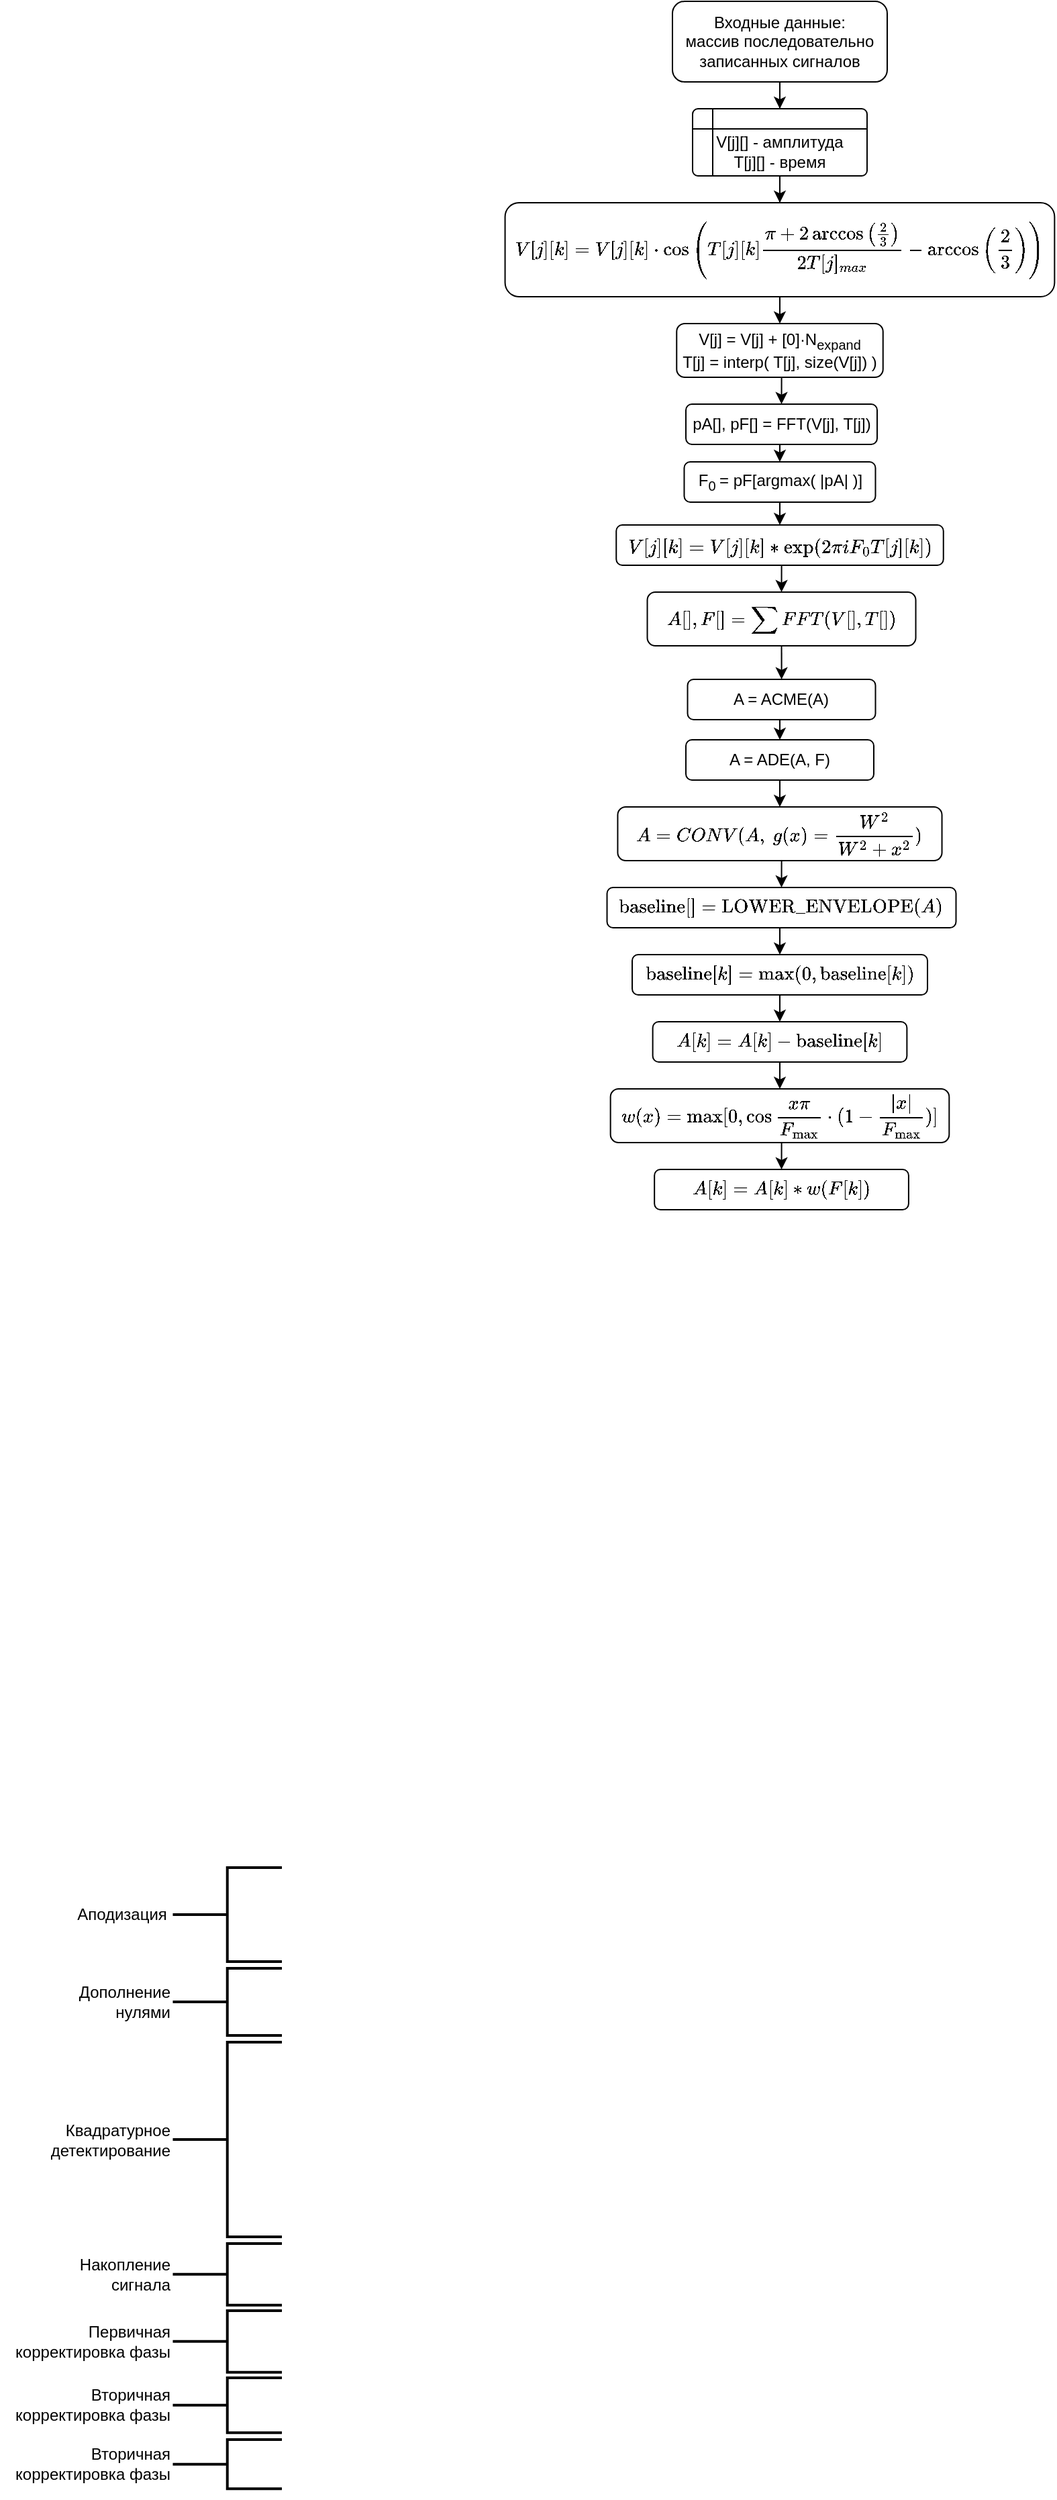 <mxfile version="13.10.5" type="device"><diagram id="C5RBs43oDa-KdzZeNtuy" name="Page-1"><mxGraphModel dx="1078" dy="464" grid="1" gridSize="10" guides="1" tooltips="1" connect="1" arrows="1" fold="1" page="0" pageScale="1" pageWidth="827" pageHeight="1169" math="1" shadow="0"><root><mxCell id="WIyWlLk6GJQsqaUBKTNV-0"/><mxCell id="WIyWlLk6GJQsqaUBKTNV-1" parent="WIyWlLk6GJQsqaUBKTNV-0"/><mxCell id="m1tSVag4i7gCfTnC-sr6-1" value="" style="edgeStyle=orthogonalEdgeStyle;rounded=0;orthogonalLoop=1;jettySize=auto;html=1;" edge="1" parent="WIyWlLk6GJQsqaUBKTNV-1" source="WIyWlLk6GJQsqaUBKTNV-3" target="m1tSVag4i7gCfTnC-sr6-0"><mxGeometry relative="1" as="geometry"/></mxCell><mxCell id="WIyWlLk6GJQsqaUBKTNV-3" value="Входные данные:&lt;br&gt;массив последовательно записанных сигналов" style="rounded=1;whiteSpace=wrap;html=1;fontSize=12;glass=0;strokeWidth=1;shadow=0;" parent="WIyWlLk6GJQsqaUBKTNV-1" vertex="1"><mxGeometry x="150" y="20" width="160" height="60" as="geometry"/></mxCell><mxCell id="m1tSVag4i7gCfTnC-sr6-29" style="edgeStyle=orthogonalEdgeStyle;rounded=0;orthogonalLoop=1;jettySize=auto;html=1;exitX=0.5;exitY=1;exitDx=0;exitDy=0;" edge="1" parent="WIyWlLk6GJQsqaUBKTNV-1" source="m1tSVag4i7gCfTnC-sr6-0" target="m1tSVag4i7gCfTnC-sr6-5"><mxGeometry relative="1" as="geometry"/></mxCell><mxCell id="m1tSVag4i7gCfTnC-sr6-0" value="&lt;span style=&quot;font-weight: normal&quot;&gt;&lt;br&gt;V[j][] - амплитуда&lt;br&gt;T[j][] - время&lt;/span&gt;" style="shape=internalStorage;whiteSpace=wrap;html=1;dx=15;dy=15;rounded=1;arcSize=8;strokeWidth=1;verticalAlign=middle;fontStyle=1" vertex="1" parent="WIyWlLk6GJQsqaUBKTNV-1"><mxGeometry x="165" y="100" width="130" height="50" as="geometry"/></mxCell><mxCell id="m1tSVag4i7gCfTnC-sr6-33" style="edgeStyle=orthogonalEdgeStyle;rounded=0;orthogonalLoop=1;jettySize=auto;html=1;exitX=0.5;exitY=1;exitDx=0;exitDy=0;entryX=0.5;entryY=0;entryDx=0;entryDy=0;" edge="1" parent="WIyWlLk6GJQsqaUBKTNV-1" source="m1tSVag4i7gCfTnC-sr6-5" target="m1tSVag4i7gCfTnC-sr6-31"><mxGeometry relative="1" as="geometry"/></mxCell><mxCell id="m1tSVag4i7gCfTnC-sr6-5" value="&lt;font style=&quot;font-size: 12px&quot;&gt;$$V[j][k] = V[j][k] \cdot \cos\left(T[j][k]\frac{\pi+2\arccos\left(\frac{2}{3}\right)}{2T[j]_{max}}-\arccos\left(\frac{2}{3}\right)\right)$$&lt;/font&gt;" style="rounded=1;whiteSpace=wrap;html=1;strokeWidth=1;align=center;" vertex="1" parent="WIyWlLk6GJQsqaUBKTNV-1"><mxGeometry x="25.29" y="170" width="409.39" height="70" as="geometry"/></mxCell><mxCell id="m1tSVag4i7gCfTnC-sr6-55" style="edgeStyle=orthogonalEdgeStyle;rounded=0;orthogonalLoop=1;jettySize=auto;html=1;exitX=0.5;exitY=1;exitDx=0;exitDy=0;entryX=0.5;entryY=0;entryDx=0;entryDy=0;" edge="1" parent="WIyWlLk6GJQsqaUBKTNV-1" source="m1tSVag4i7gCfTnC-sr6-8" target="m1tSVag4i7gCfTnC-sr6-23"><mxGeometry relative="1" as="geometry"/></mxCell><mxCell id="m1tSVag4i7gCfTnC-sr6-8" value="&lt;p style=&quot;margin: 0px ; font-stretch: normal ; line-height: normal ; font-family: &amp;quot;helvetica neue&amp;quot;&quot;&gt;&lt;font style=&quot;font-size: 12px&quot;&gt;$$V[j][k] = V[j][k] * \exp(2\pi i F_0T[j][k])$$&lt;/font&gt;&lt;/p&gt;" style="rounded=1;whiteSpace=wrap;html=1;strokeWidth=1;fontStyle=1" vertex="1" parent="WIyWlLk6GJQsqaUBKTNV-1"><mxGeometry x="108.13" y="410" width="243.75" height="30" as="geometry"/></mxCell><mxCell id="m1tSVag4i7gCfTnC-sr6-13" style="edgeStyle=orthogonalEdgeStyle;rounded=0;orthogonalLoop=1;jettySize=auto;html=1;exitX=0.5;exitY=1;exitDx=0;exitDy=0;entryX=0.5;entryY=0;entryDx=0;entryDy=0;" edge="1" parent="WIyWlLk6GJQsqaUBKTNV-1" source="m1tSVag4i7gCfTnC-sr6-30" target="m1tSVag4i7gCfTnC-sr6-24"><mxGeometry relative="1" as="geometry"><mxPoint x="229.995" y="350" as="sourcePoint"/></mxGeometry></mxCell><mxCell id="m1tSVag4i7gCfTnC-sr6-16" value="" style="group" vertex="1" connectable="0" parent="WIyWlLk6GJQsqaUBKTNV-1"><mxGeometry x="-280" y="1410" width="139" height="70" as="geometry"/></mxCell><mxCell id="m1tSVag4i7gCfTnC-sr6-14" value="" style="strokeWidth=2;html=1;shape=mxgraph.flowchart.annotation_2;align=left;labelPosition=right;pointerEvents=1;" vertex="1" parent="m1tSVag4i7gCfTnC-sr6-16"><mxGeometry x="57.75" width="81.25" height="70" as="geometry"/></mxCell><mxCell id="m1tSVag4i7gCfTnC-sr6-15" value="Аподизация" style="text;html=1;strokeColor=none;fillColor=none;align=center;verticalAlign=middle;whiteSpace=wrap;rounded=0;" vertex="1" parent="m1tSVag4i7gCfTnC-sr6-16"><mxGeometry y="31.652" width="40" height="6.087" as="geometry"/></mxCell><mxCell id="m1tSVag4i7gCfTnC-sr6-17" value="" style="group;align=right;" vertex="1" connectable="0" parent="WIyWlLk6GJQsqaUBKTNV-1"><mxGeometry x="-280" y="1485" width="139" height="60" as="geometry"/></mxCell><mxCell id="m1tSVag4i7gCfTnC-sr6-18" value="" style="strokeWidth=2;html=1;shape=mxgraph.flowchart.annotation_2;align=left;labelPosition=right;pointerEvents=1;" vertex="1" parent="m1tSVag4i7gCfTnC-sr6-17"><mxGeometry x="57.75" width="81.25" height="50" as="geometry"/></mxCell><mxCell id="m1tSVag4i7gCfTnC-sr6-19" value="Дополнение нулями" style="text;html=1;strokeColor=none;fillColor=none;align=right;verticalAlign=middle;whiteSpace=wrap;rounded=0;" vertex="1" parent="m1tSVag4i7gCfTnC-sr6-17"><mxGeometry x="-22.25" y="6.31" width="80" height="37.39" as="geometry"/></mxCell><mxCell id="m1tSVag4i7gCfTnC-sr6-26" style="edgeStyle=orthogonalEdgeStyle;rounded=0;orthogonalLoop=1;jettySize=auto;html=1;exitX=0.5;exitY=1;exitDx=0;exitDy=0;entryX=0.5;entryY=0;entryDx=0;entryDy=0;" edge="1" parent="WIyWlLk6GJQsqaUBKTNV-1" source="m1tSVag4i7gCfTnC-sr6-24" target="m1tSVag4i7gCfTnC-sr6-8"><mxGeometry relative="1" as="geometry"/></mxCell><mxCell id="m1tSVag4i7gCfTnC-sr6-24" value="F&lt;sub&gt;0&amp;nbsp;&lt;/sub&gt;= pF[argmax( |pA| )]" style="rounded=1;whiteSpace=wrap;html=1;strokeWidth=1;" vertex="1" parent="WIyWlLk6GJQsqaUBKTNV-1"><mxGeometry x="158.75" y="363" width="142.5" height="30" as="geometry"/></mxCell><mxCell id="m1tSVag4i7gCfTnC-sr6-30" value="pA[], pF[] = FFT(V[j], T[j])" style="rounded=1;whiteSpace=wrap;html=1;strokeWidth=1;" vertex="1" parent="WIyWlLk6GJQsqaUBKTNV-1"><mxGeometry x="160.01" y="320" width="142.5" height="30" as="geometry"/></mxCell><mxCell id="m1tSVag4i7gCfTnC-sr6-34" style="edgeStyle=orthogonalEdgeStyle;rounded=0;orthogonalLoop=1;jettySize=auto;html=1;exitX=0.5;exitY=1;exitDx=0;exitDy=0;entryX=0.5;entryY=0;entryDx=0;entryDy=0;" edge="1" parent="WIyWlLk6GJQsqaUBKTNV-1" source="m1tSVag4i7gCfTnC-sr6-31" target="m1tSVag4i7gCfTnC-sr6-30"><mxGeometry relative="1" as="geometry"/></mxCell><mxCell id="m1tSVag4i7gCfTnC-sr6-31" value="V[j] = V[j] + [0]&lt;span style=&quot;color: rgba(0 , 0 , 0 , 0) ; font-family: monospace ; font-size: 0px&quot;&gt;%3CmxGraphModel%3E%3Croot%3E%3CmxCell%20id%3D%220%22%2F%3E%3CmxCell%20id%3D%221%22%20parent%3D%220%22%2F%3E%3CmxCell%20id%3D%222%22%20value%3D%22a%20%3D%20acos(2%2F3)%26lt%3Bbr%26gt%3BV%5Bk%5D%20%3D%20V%5Bk%5D%20*%20cos(%20t%26lt%3Bsub%26gt%3Bk%26lt%3B%2Fsub%26gt%3B%C2%B7(PI%20%2B%202a)%2F2t%26lt%3Bsub%26gt%3Bmax%26lt%3B%2Fsub%26gt%3B%20-%20a)%22%20style%3D%22rounded%3D1%3BwhiteSpace%3Dwrap%3Bhtml%3D1%3BstrokeWidth%3D1%3Balign%3Dcenter%3B%22%20vertex%3D%221%22%20parent%3D%221%22%3E%3CmxGeometry%20x%3D%22112.5%22%20y%3D%22290%22%20width%3D%22235%22%20height%3D%2240%22%20as%3D%22geometry%22%2F%3E%3C%2FmxCell%3E%3C%2Froot%3E%3C%2FmxGraphModel%3E&lt;/span&gt;·N&lt;sub&gt;expand&lt;/sub&gt;&lt;br&gt;T[j] = interp( T[j], size(V[j]) )" style="rounded=1;whiteSpace=wrap;html=1;strokeWidth=1;align=center;" vertex="1" parent="WIyWlLk6GJQsqaUBKTNV-1"><mxGeometry x="153.13" y="260" width="153.75" height="40" as="geometry"/></mxCell><mxCell id="m1tSVag4i7gCfTnC-sr6-35" value="" style="group;align=right;" vertex="1" connectable="0" parent="WIyWlLk6GJQsqaUBKTNV-1"><mxGeometry x="-280" y="1690" width="139" height="55" as="geometry"/></mxCell><mxCell id="m1tSVag4i7gCfTnC-sr6-36" value="" style="strokeWidth=2;html=1;shape=mxgraph.flowchart.annotation_2;align=left;labelPosition=right;pointerEvents=1;" vertex="1" parent="m1tSVag4i7gCfTnC-sr6-35"><mxGeometry x="57.75" width="81.25" height="45.833" as="geometry"/></mxCell><mxCell id="m1tSVag4i7gCfTnC-sr6-37" value="Накопление сигнала" style="text;html=1;strokeColor=none;fillColor=none;align=right;verticalAlign=middle;whiteSpace=wrap;rounded=0;" vertex="1" parent="m1tSVag4i7gCfTnC-sr6-35"><mxGeometry x="-22.25" y="5.784" width="80" height="34.274" as="geometry"/></mxCell><mxCell id="m1tSVag4i7gCfTnC-sr6-38" value="" style="group" vertex="1" connectable="0" parent="WIyWlLk6GJQsqaUBKTNV-1"><mxGeometry x="-330" y="1540" width="189" height="145" as="geometry"/></mxCell><mxCell id="m1tSVag4i7gCfTnC-sr6-22" value="Квадратурное&lt;br&gt;детектирование" style="text;html=1;strokeColor=none;fillColor=none;align=right;verticalAlign=middle;whiteSpace=wrap;rounded=0;" vertex="1" parent="m1tSVag4i7gCfTnC-sr6-38"><mxGeometry y="50.5" width="107.75" height="45" as="geometry"/></mxCell><mxCell id="m1tSVag4i7gCfTnC-sr6-21" value="" style="strokeWidth=2;html=1;shape=mxgraph.flowchart.annotation_2;align=left;labelPosition=right;pointerEvents=1;" vertex="1" parent="m1tSVag4i7gCfTnC-sr6-38"><mxGeometry x="107.75" width="81.25" height="145" as="geometry"/></mxCell><mxCell id="m1tSVag4i7gCfTnC-sr6-49" style="edgeStyle=orthogonalEdgeStyle;rounded=0;orthogonalLoop=1;jettySize=auto;html=1;exitX=0.5;exitY=1;exitDx=0;exitDy=0;entryX=0.5;entryY=0;entryDx=0;entryDy=0;" edge="1" parent="WIyWlLk6GJQsqaUBKTNV-1" source="m1tSVag4i7gCfTnC-sr6-39" target="m1tSVag4i7gCfTnC-sr6-45"><mxGeometry relative="1" as="geometry"/></mxCell><mxCell id="m1tSVag4i7gCfTnC-sr6-39" value="A = ACME(A)" style="rounded=1;whiteSpace=wrap;html=1;strokeWidth=1;" vertex="1" parent="WIyWlLk6GJQsqaUBKTNV-1"><mxGeometry x="161.26" y="525" width="140" height="30" as="geometry"/></mxCell><mxCell id="m1tSVag4i7gCfTnC-sr6-42" value="" style="group;align=right;" vertex="1" connectable="0" parent="WIyWlLk6GJQsqaUBKTNV-1"><mxGeometry x="-280" y="1740" width="139" height="55" as="geometry"/></mxCell><mxCell id="m1tSVag4i7gCfTnC-sr6-43" value="" style="strokeWidth=2;html=1;shape=mxgraph.flowchart.annotation_2;align=left;labelPosition=right;pointerEvents=1;" vertex="1" parent="m1tSVag4i7gCfTnC-sr6-42"><mxGeometry x="57.75" width="81.25" height="45.833" as="geometry"/></mxCell><mxCell id="m1tSVag4i7gCfTnC-sr6-44" value="Первичная корректировка фазы" style="text;html=1;strokeColor=none;fillColor=none;align=right;verticalAlign=middle;whiteSpace=wrap;rounded=0;" vertex="1" parent="m1tSVag4i7gCfTnC-sr6-42"><mxGeometry x="-70" y="5.78" width="127.75" height="34.27" as="geometry"/></mxCell><mxCell id="m1tSVag4i7gCfTnC-sr6-51" style="edgeStyle=orthogonalEdgeStyle;rounded=0;orthogonalLoop=1;jettySize=auto;html=1;exitX=0.5;exitY=1;exitDx=0;exitDy=0;entryX=0.5;entryY=0;entryDx=0;entryDy=0;" edge="1" parent="WIyWlLk6GJQsqaUBKTNV-1" source="m1tSVag4i7gCfTnC-sr6-45" target="m1tSVag4i7gCfTnC-sr6-50"><mxGeometry relative="1" as="geometry"/></mxCell><mxCell id="m1tSVag4i7gCfTnC-sr6-45" value="A = ADE(A, F)" style="rounded=1;whiteSpace=wrap;html=1;strokeWidth=1;" vertex="1" parent="WIyWlLk6GJQsqaUBKTNV-1"><mxGeometry x="160.01" y="570" width="140" height="30" as="geometry"/></mxCell><mxCell id="m1tSVag4i7gCfTnC-sr6-46" value="" style="group;align=right;" vertex="1" connectable="0" parent="WIyWlLk6GJQsqaUBKTNV-1"><mxGeometry x="-280" y="1790" width="139" height="49" as="geometry"/></mxCell><mxCell id="m1tSVag4i7gCfTnC-sr6-47" value="" style="strokeWidth=2;html=1;shape=mxgraph.flowchart.annotation_2;align=left;labelPosition=right;pointerEvents=1;" vertex="1" parent="m1tSVag4i7gCfTnC-sr6-46"><mxGeometry x="57.75" width="81.25" height="40.833" as="geometry"/></mxCell><mxCell id="m1tSVag4i7gCfTnC-sr6-48" value="Вторичная корректировка фазы" style="text;html=1;strokeColor=none;fillColor=none;align=right;verticalAlign=middle;whiteSpace=wrap;rounded=0;" vertex="1" parent="m1tSVag4i7gCfTnC-sr6-46"><mxGeometry x="-70" y="5.149" width="127.75" height="30.531" as="geometry"/></mxCell><mxCell id="m1tSVag4i7gCfTnC-sr6-58" style="edgeStyle=orthogonalEdgeStyle;rounded=0;orthogonalLoop=1;jettySize=auto;html=1;exitX=0.5;exitY=1;exitDx=0;exitDy=0;entryX=0.5;entryY=0;entryDx=0;entryDy=0;" edge="1" parent="WIyWlLk6GJQsqaUBKTNV-1" source="m1tSVag4i7gCfTnC-sr6-50" target="m1tSVag4i7gCfTnC-sr6-56"><mxGeometry relative="1" as="geometry"/></mxCell><mxCell id="m1tSVag4i7gCfTnC-sr6-50" value="$$A = {CONV}(A,\ g(x)=\frac{W^2}{W^2+x^2})$$" style="rounded=1;whiteSpace=wrap;html=1;strokeWidth=1;fontStyle=1" vertex="1" parent="WIyWlLk6GJQsqaUBKTNV-1"><mxGeometry x="109.21" y="620" width="241.57" height="40" as="geometry"/></mxCell><mxCell id="m1tSVag4i7gCfTnC-sr6-52" value="" style="group;align=right;" vertex="1" connectable="0" parent="WIyWlLk6GJQsqaUBKTNV-1"><mxGeometry x="-280" y="1836" width="139" height="44" as="geometry"/></mxCell><mxCell id="m1tSVag4i7gCfTnC-sr6-53" value="" style="strokeWidth=2;html=1;shape=mxgraph.flowchart.annotation_2;align=left;labelPosition=right;pointerEvents=1;" vertex="1" parent="m1tSVag4i7gCfTnC-sr6-52"><mxGeometry x="57.75" width="81.25" height="36.667" as="geometry"/></mxCell><mxCell id="m1tSVag4i7gCfTnC-sr6-54" value="Вторичная корректировка фазы" style="text;html=1;strokeColor=none;fillColor=none;align=right;verticalAlign=middle;whiteSpace=wrap;rounded=0;" vertex="1" parent="m1tSVag4i7gCfTnC-sr6-52"><mxGeometry x="-70" y="4.624" width="127.75" height="27.416" as="geometry"/></mxCell><mxCell id="m1tSVag4i7gCfTnC-sr6-59" style="edgeStyle=orthogonalEdgeStyle;rounded=0;orthogonalLoop=1;jettySize=auto;html=1;exitX=0.5;exitY=1;exitDx=0;exitDy=0;entryX=0.5;entryY=0;entryDx=0;entryDy=0;" edge="1" parent="WIyWlLk6GJQsqaUBKTNV-1" source="m1tSVag4i7gCfTnC-sr6-56" target="m1tSVag4i7gCfTnC-sr6-57"><mxGeometry relative="1" as="geometry"/></mxCell><mxCell id="m1tSVag4i7gCfTnC-sr6-56" value="$$\text{baseline}[] = \text{LOWER_ENVELOPE}(A)$$" style="rounded=1;whiteSpace=wrap;html=1;strokeWidth=1;" vertex="1" parent="WIyWlLk6GJQsqaUBKTNV-1"><mxGeometry x="101.26" y="680" width="260" height="30" as="geometry"/></mxCell><mxCell id="m1tSVag4i7gCfTnC-sr6-63" style="edgeStyle=orthogonalEdgeStyle;rounded=0;orthogonalLoop=1;jettySize=auto;html=1;exitX=0.5;exitY=1;exitDx=0;exitDy=0;entryX=0.5;entryY=0;entryDx=0;entryDy=0;" edge="1" parent="WIyWlLk6GJQsqaUBKTNV-1" source="m1tSVag4i7gCfTnC-sr6-57" target="m1tSVag4i7gCfTnC-sr6-60"><mxGeometry relative="1" as="geometry"/></mxCell><mxCell id="m1tSVag4i7gCfTnC-sr6-57" value="$$\text{baseline}[k] = \max(0,&amp;nbsp;\text{baseline}[k])$$" style="rounded=1;whiteSpace=wrap;html=1;strokeWidth=1;" vertex="1" parent="WIyWlLk6GJQsqaUBKTNV-1"><mxGeometry x="120.01" y="730" width="220" height="30" as="geometry"/></mxCell><mxCell id="m1tSVag4i7gCfTnC-sr6-64" style="edgeStyle=orthogonalEdgeStyle;rounded=0;orthogonalLoop=1;jettySize=auto;html=1;exitX=0.5;exitY=1;exitDx=0;exitDy=0;entryX=0.5;entryY=0;entryDx=0;entryDy=0;" edge="1" parent="WIyWlLk6GJQsqaUBKTNV-1" source="m1tSVag4i7gCfTnC-sr6-60" target="m1tSVag4i7gCfTnC-sr6-61"><mxGeometry relative="1" as="geometry"/></mxCell><mxCell id="m1tSVag4i7gCfTnC-sr6-60" value="$$A[k] = A[k] - \text{baseline}[k]$$" style="rounded=1;whiteSpace=wrap;html=1;strokeWidth=1;" vertex="1" parent="WIyWlLk6GJQsqaUBKTNV-1"><mxGeometry x="135.31" y="780" width="189.38" height="30" as="geometry"/></mxCell><mxCell id="m1tSVag4i7gCfTnC-sr6-66" style="edgeStyle=orthogonalEdgeStyle;rounded=0;orthogonalLoop=1;jettySize=auto;html=1;exitX=0.5;exitY=1;exitDx=0;exitDy=0;entryX=0.5;entryY=0;entryDx=0;entryDy=0;" edge="1" parent="WIyWlLk6GJQsqaUBKTNV-1" source="m1tSVag4i7gCfTnC-sr6-61" target="m1tSVag4i7gCfTnC-sr6-65"><mxGeometry relative="1" as="geometry"/></mxCell><mxCell id="m1tSVag4i7gCfTnC-sr6-61" value="$$w(x) = \max[0, \cos{\frac{x\pi}{F_{\max}}} \cdot (1-\frac{|x|}{F_{\max}})]$$" style="rounded=1;whiteSpace=wrap;html=1;strokeWidth=1;fontStyle=1" vertex="1" parent="WIyWlLk6GJQsqaUBKTNV-1"><mxGeometry x="103.83" y="830" width="252.34" height="40" as="geometry"/></mxCell><mxCell id="m1tSVag4i7gCfTnC-sr6-65" value="$$A[k] = A[k] * w(F[k])$$" style="rounded=1;whiteSpace=wrap;html=1;strokeWidth=1;" vertex="1" parent="WIyWlLk6GJQsqaUBKTNV-1"><mxGeometry x="136.58" y="890" width="189.38" height="30" as="geometry"/></mxCell><mxCell id="m1tSVag4i7gCfTnC-sr6-70" style="edgeStyle=orthogonalEdgeStyle;rounded=0;orthogonalLoop=1;jettySize=auto;html=1;exitX=0.5;exitY=1;exitDx=0;exitDy=0;" edge="1" parent="WIyWlLk6GJQsqaUBKTNV-1" source="m1tSVag4i7gCfTnC-sr6-23" target="m1tSVag4i7gCfTnC-sr6-39"><mxGeometry relative="1" as="geometry"><mxPoint x="190" y="505" as="sourcePoint"/><mxPoint x="351.885" y="525" as="targetPoint"/></mxGeometry></mxCell><mxCell id="m1tSVag4i7gCfTnC-sr6-71" value="" style="group" vertex="1" connectable="0" parent="WIyWlLk6GJQsqaUBKTNV-1"><mxGeometry x="131.26" y="460" width="200.01" height="40" as="geometry"/></mxCell><mxCell id="m1tSVag4i7gCfTnC-sr6-23" value="&lt;div style=&quot;text-align: left&quot;&gt;&lt;br&gt;&lt;/div&gt;" style="rounded=1;whiteSpace=wrap;html=1;strokeWidth=1;verticalAlign=middle;" vertex="1" parent="m1tSVag4i7gCfTnC-sr6-71"><mxGeometry width="200.01" height="40" as="geometry"/></mxCell><mxCell id="m1tSVag4i7gCfTnC-sr6-67" value="&lt;span style=&quot;font-family: &amp;#34;helvetica neue&amp;#34; ; text-align: left&quot;&gt;$$A[], F[] = \sum{FFT(V[], T[])}$$&lt;/span&gt;" style="text;html=1;strokeColor=none;fillColor=none;align=center;verticalAlign=middle;whiteSpace=wrap;rounded=0;" vertex="1" parent="m1tSVag4i7gCfTnC-sr6-71"><mxGeometry x="80.01" y="6.667" width="40" height="26.667" as="geometry"/></mxCell></root></mxGraphModel></diagram></mxfile>